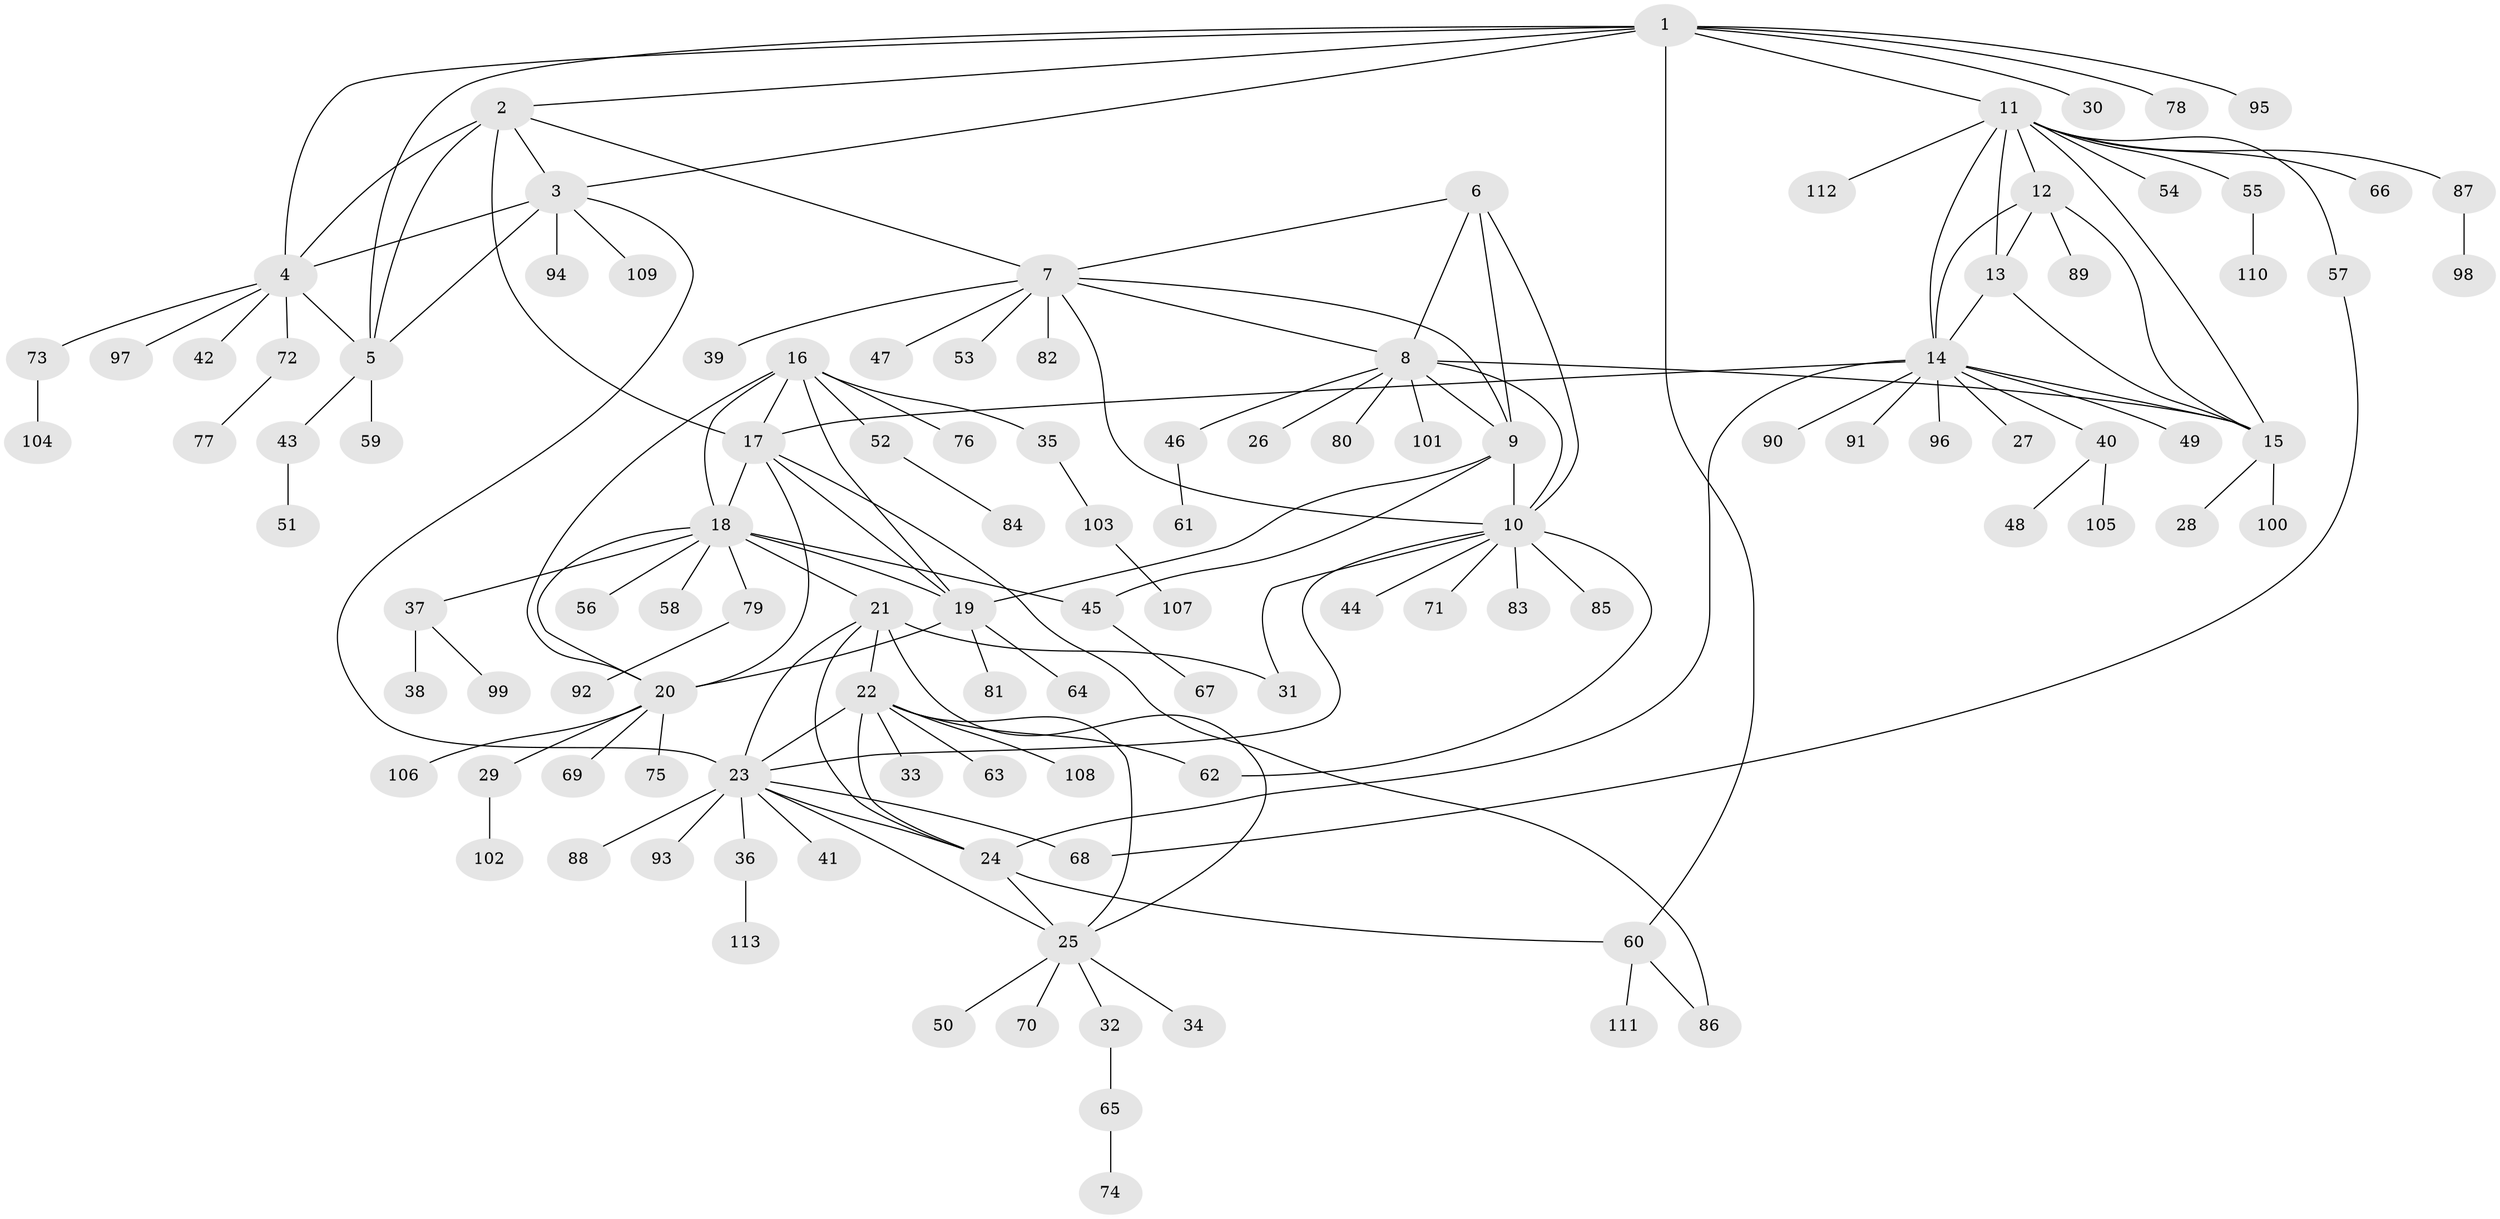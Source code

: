// coarse degree distribution, {8: 0.05063291139240506, 7: 0.06329113924050633, 6: 0.02531645569620253, 4: 0.012658227848101266, 9: 0.02531645569620253, 11: 0.012658227848101266, 15: 0.012658227848101266, 2: 0.08860759493670886, 5: 0.012658227848101266, 10: 0.012658227848101266, 1: 0.6708860759493671, 3: 0.012658227848101266}
// Generated by graph-tools (version 1.1) at 2025/19/03/04/25 18:19:54]
// undirected, 113 vertices, 154 edges
graph export_dot {
graph [start="1"]
  node [color=gray90,style=filled];
  1;
  2;
  3;
  4;
  5;
  6;
  7;
  8;
  9;
  10;
  11;
  12;
  13;
  14;
  15;
  16;
  17;
  18;
  19;
  20;
  21;
  22;
  23;
  24;
  25;
  26;
  27;
  28;
  29;
  30;
  31;
  32;
  33;
  34;
  35;
  36;
  37;
  38;
  39;
  40;
  41;
  42;
  43;
  44;
  45;
  46;
  47;
  48;
  49;
  50;
  51;
  52;
  53;
  54;
  55;
  56;
  57;
  58;
  59;
  60;
  61;
  62;
  63;
  64;
  65;
  66;
  67;
  68;
  69;
  70;
  71;
  72;
  73;
  74;
  75;
  76;
  77;
  78;
  79;
  80;
  81;
  82;
  83;
  84;
  85;
  86;
  87;
  88;
  89;
  90;
  91;
  92;
  93;
  94;
  95;
  96;
  97;
  98;
  99;
  100;
  101;
  102;
  103;
  104;
  105;
  106;
  107;
  108;
  109;
  110;
  111;
  112;
  113;
  1 -- 2;
  1 -- 3;
  1 -- 4;
  1 -- 5;
  1 -- 11;
  1 -- 30;
  1 -- 60;
  1 -- 78;
  1 -- 95;
  2 -- 3;
  2 -- 4;
  2 -- 5;
  2 -- 7;
  2 -- 17;
  3 -- 4;
  3 -- 5;
  3 -- 23;
  3 -- 94;
  3 -- 109;
  4 -- 5;
  4 -- 42;
  4 -- 72;
  4 -- 73;
  4 -- 97;
  5 -- 43;
  5 -- 59;
  6 -- 7;
  6 -- 8;
  6 -- 9;
  6 -- 10;
  7 -- 8;
  7 -- 9;
  7 -- 10;
  7 -- 39;
  7 -- 47;
  7 -- 53;
  7 -- 82;
  8 -- 9;
  8 -- 10;
  8 -- 15;
  8 -- 26;
  8 -- 46;
  8 -- 80;
  8 -- 101;
  9 -- 10;
  9 -- 19;
  9 -- 45;
  10 -- 23;
  10 -- 31;
  10 -- 44;
  10 -- 62;
  10 -- 71;
  10 -- 83;
  10 -- 85;
  11 -- 12;
  11 -- 13;
  11 -- 14;
  11 -- 15;
  11 -- 54;
  11 -- 55;
  11 -- 57;
  11 -- 66;
  11 -- 87;
  11 -- 112;
  12 -- 13;
  12 -- 14;
  12 -- 15;
  12 -- 89;
  13 -- 14;
  13 -- 15;
  14 -- 15;
  14 -- 17;
  14 -- 24;
  14 -- 27;
  14 -- 40;
  14 -- 49;
  14 -- 90;
  14 -- 91;
  14 -- 96;
  15 -- 28;
  15 -- 100;
  16 -- 17;
  16 -- 18;
  16 -- 19;
  16 -- 20;
  16 -- 35;
  16 -- 52;
  16 -- 76;
  17 -- 18;
  17 -- 19;
  17 -- 20;
  17 -- 86;
  18 -- 19;
  18 -- 20;
  18 -- 21;
  18 -- 37;
  18 -- 45;
  18 -- 56;
  18 -- 58;
  18 -- 79;
  19 -- 20;
  19 -- 64;
  19 -- 81;
  20 -- 29;
  20 -- 69;
  20 -- 75;
  20 -- 106;
  21 -- 22;
  21 -- 23;
  21 -- 24;
  21 -- 25;
  21 -- 31;
  22 -- 23;
  22 -- 24;
  22 -- 25;
  22 -- 33;
  22 -- 62;
  22 -- 63;
  22 -- 108;
  23 -- 24;
  23 -- 25;
  23 -- 36;
  23 -- 41;
  23 -- 68;
  23 -- 88;
  23 -- 93;
  24 -- 25;
  24 -- 60;
  25 -- 32;
  25 -- 34;
  25 -- 50;
  25 -- 70;
  29 -- 102;
  32 -- 65;
  35 -- 103;
  36 -- 113;
  37 -- 38;
  37 -- 99;
  40 -- 48;
  40 -- 105;
  43 -- 51;
  45 -- 67;
  46 -- 61;
  52 -- 84;
  55 -- 110;
  57 -- 68;
  60 -- 86;
  60 -- 111;
  65 -- 74;
  72 -- 77;
  73 -- 104;
  79 -- 92;
  87 -- 98;
  103 -- 107;
}
